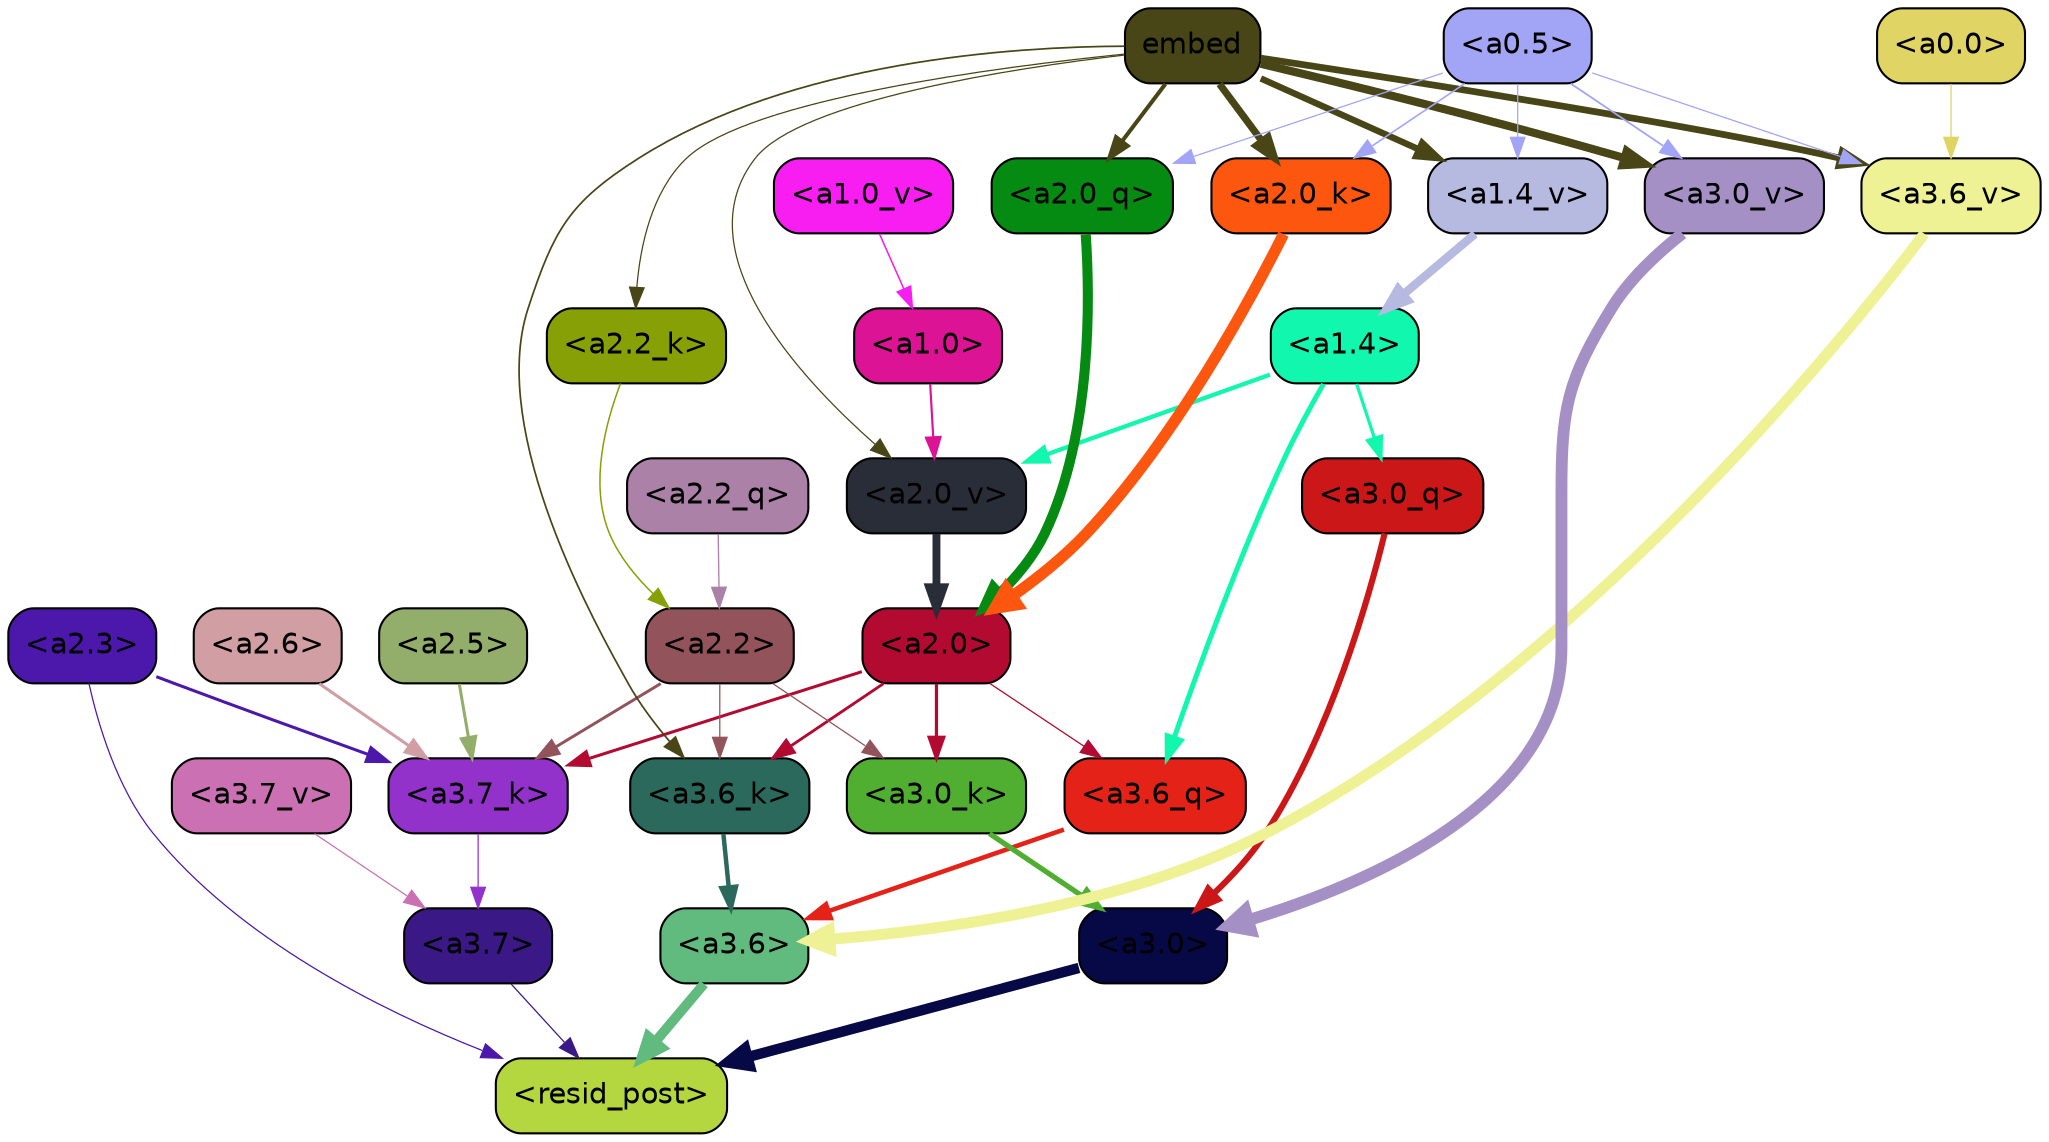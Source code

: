 strict digraph "" {
	graph [bgcolor=transparent,
		layout=dot,
		overlap=false,
		splines=true
	];
	"<a3.7>"	[color=black,
		fillcolor="#3a1885",
		fontname=Helvetica,
		shape=box,
		style="filled, rounded"];
	"<resid_post>"	[color=black,
		fillcolor="#b4d740",
		fontname=Helvetica,
		shape=box,
		style="filled, rounded"];
	"<a3.7>" -> "<resid_post>"	[color="#3a1885",
		penwidth=0.6];
	"<a3.6>"	[color=black,
		fillcolor="#62bb7e",
		fontname=Helvetica,
		shape=box,
		style="filled, rounded"];
	"<a3.6>" -> "<resid_post>"	[color="#62bb7e",
		penwidth=4.749041676521301];
	"<a3.0>"	[color=black,
		fillcolor="#060945",
		fontname=Helvetica,
		shape=box,
		style="filled, rounded"];
	"<a3.0>" -> "<resid_post>"	[color="#060945",
		penwidth=5.004215121269226];
	"<a2.3>"	[color=black,
		fillcolor="#4c18ac",
		fontname=Helvetica,
		shape=box,
		style="filled, rounded"];
	"<a2.3>" -> "<resid_post>"	[color="#4c18ac",
		penwidth=0.6];
	"<a3.7_k>"	[color=black,
		fillcolor="#9331cb",
		fontname=Helvetica,
		shape=box,
		style="filled, rounded"];
	"<a2.3>" -> "<a3.7_k>"	[color="#4c18ac",
		penwidth=1.4559586644172668];
	"<a3.6_q>"	[color=black,
		fillcolor="#e52218",
		fontname=Helvetica,
		shape=box,
		style="filled, rounded"];
	"<a3.6_q>" -> "<a3.6>"	[color="#e52218",
		penwidth=2.199681341648102];
	"<a3.0_q>"	[color=black,
		fillcolor="#cb1718",
		fontname=Helvetica,
		shape=box,
		style="filled, rounded"];
	"<a3.0_q>" -> "<a3.0>"	[color="#cb1718",
		penwidth=2.9459195733070374];
	"<a3.7_k>" -> "<a3.7>"	[color="#9331cb",
		penwidth=0.6];
	"<a3.6_k>"	[color=black,
		fillcolor="#2a695c",
		fontname=Helvetica,
		shape=box,
		style="filled, rounded"];
	"<a3.6_k>" -> "<a3.6>"	[color="#2a695c",
		penwidth=2.13908451795578];
	"<a3.0_k>"	[color=black,
		fillcolor="#50ae31",
		fontname=Helvetica,
		shape=box,
		style="filled, rounded"];
	"<a3.0_k>" -> "<a3.0>"	[color="#50ae31",
		penwidth=2.520303964614868];
	"<a3.7_v>"	[color=black,
		fillcolor="#cc70b4",
		fontname=Helvetica,
		shape=box,
		style="filled, rounded"];
	"<a3.7_v>" -> "<a3.7>"	[color="#cc70b4",
		penwidth=0.6];
	"<a3.6_v>"	[color=black,
		fillcolor="#eff294",
		fontname=Helvetica,
		shape=box,
		style="filled, rounded"];
	"<a3.6_v>" -> "<a3.6>"	[color="#eff294",
		penwidth=5.297133803367615];
	"<a3.0_v>"	[color=black,
		fillcolor="#a590c6",
		fontname=Helvetica,
		shape=box,
		style="filled, rounded"];
	"<a3.0_v>" -> "<a3.0>"	[color="#a590c6",
		penwidth=5.680712580680847];
	"<a2.0>"	[color=black,
		fillcolor="#b20a31",
		fontname=Helvetica,
		shape=box,
		style="filled, rounded"];
	"<a2.0>" -> "<a3.6_q>"	[color="#b20a31",
		penwidth=0.6];
	"<a2.0>" -> "<a3.7_k>"	[color="#b20a31",
		penwidth=1.4582423567771912];
	"<a2.0>" -> "<a3.6_k>"	[color="#b20a31",
		penwidth=1.3792681694030762];
	"<a2.0>" -> "<a3.0_k>"	[color="#b20a31",
		penwidth=1.5433646440505981];
	"<a1.4>"	[color=black,
		fillcolor="#11f7ad",
		fontname=Helvetica,
		shape=box,
		style="filled, rounded"];
	"<a1.4>" -> "<a3.6_q>"	[color="#11f7ad",
		penwidth=2.407962203025818];
	"<a1.4>" -> "<a3.0_q>"	[color="#11f7ad",
		penwidth=1.5490156412124634];
	"<a2.0_v>"	[color=black,
		fillcolor="#292d38",
		fontname=Helvetica,
		shape=box,
		style="filled, rounded"];
	"<a1.4>" -> "<a2.0_v>"	[color="#11f7ad",
		penwidth=2.058677911758423];
	"<a2.6>"	[color=black,
		fillcolor="#d09ea3",
		fontname=Helvetica,
		shape=box,
		style="filled, rounded"];
	"<a2.6>" -> "<a3.7_k>"	[color="#d09ea3",
		penwidth=1.468173325061798];
	"<a2.5>"	[color=black,
		fillcolor="#93ad6a",
		fontname=Helvetica,
		shape=box,
		style="filled, rounded"];
	"<a2.5>" -> "<a3.7_k>"	[color="#93ad6a",
		penwidth=1.457568109035492];
	"<a2.2>"	[color=black,
		fillcolor="#93535a",
		fontname=Helvetica,
		shape=box,
		style="filled, rounded"];
	"<a2.2>" -> "<a3.7_k>"	[color="#93535a",
		penwidth=1.4199435114860535];
	"<a2.2>" -> "<a3.6_k>"	[color="#93535a",
		penwidth=0.6];
	"<a2.2>" -> "<a3.0_k>"	[color="#93535a",
		penwidth=0.6];
	embed	[color=black,
		fillcolor="#484617",
		fontname=Helvetica,
		shape=box,
		style="filled, rounded"];
	embed -> "<a3.6_k>"	[color="#484617",
		penwidth=0.8273519277572632];
	embed -> "<a3.6_v>"	[color="#484617",
		penwidth=3.2414157912135124];
	embed -> "<a3.0_v>"	[color="#484617",
		penwidth=3.929257571697235];
	"<a2.0_q>"	[color=black,
		fillcolor="#058a12",
		fontname=Helvetica,
		shape=box,
		style="filled, rounded"];
	embed -> "<a2.0_q>"	[color="#484617",
		penwidth=1.9435837268829346];
	"<a2.2_k>"	[color=black,
		fillcolor="#86a005",
		fontname=Helvetica,
		shape=box,
		style="filled, rounded"];
	embed -> "<a2.2_k>"	[color="#484617",
		penwidth=0.6];
	"<a2.0_k>"	[color=black,
		fillcolor="#fc560f",
		fontname=Helvetica,
		shape=box,
		style="filled, rounded"];
	embed -> "<a2.0_k>"	[color="#484617",
		penwidth=3.4579111337661743];
	embed -> "<a2.0_v>"	[color="#484617",
		penwidth=0.6];
	"<a1.4_v>"	[color=black,
		fillcolor="#b7bae0",
		fontname=Helvetica,
		shape=box,
		style="filled, rounded"];
	embed -> "<a1.4_v>"	[color="#484617",
		penwidth=3.0905416011810303];
	"<a0.5>"	[color=black,
		fillcolor="#a2a4f5",
		fontname=Helvetica,
		shape=box,
		style="filled, rounded"];
	"<a0.5>" -> "<a3.6_v>"	[color="#a2a4f5",
		penwidth=0.6];
	"<a0.5>" -> "<a3.0_v>"	[color="#a2a4f5",
		penwidth=0.8535017371177673];
	"<a0.5>" -> "<a2.0_q>"	[color="#a2a4f5",
		penwidth=0.6];
	"<a0.5>" -> "<a2.0_k>"	[color="#a2a4f5",
		penwidth=0.7646331787109375];
	"<a0.5>" -> "<a1.4_v>"	[color="#a2a4f5",
		penwidth=0.6];
	"<a0.0>"	[color=black,
		fillcolor="#dfd464",
		fontname=Helvetica,
		shape=box,
		style="filled, rounded"];
	"<a0.0>" -> "<a3.6_v>"	[color="#dfd464",
		penwidth=0.6];
	"<a2.2_q>"	[color=black,
		fillcolor="#ab81a8",
		fontname=Helvetica,
		shape=box,
		style="filled, rounded"];
	"<a2.2_q>" -> "<a2.2>"	[color="#ab81a8",
		penwidth=0.6301735639572144];
	"<a2.0_q>" -> "<a2.0>"	[color="#058a12",
		penwidth=4.832814455032349];
	"<a2.2_k>" -> "<a2.2>"	[color="#86a005",
		penwidth=0.7200896441936493];
	"<a2.0_k>" -> "<a2.0>"	[color="#fc560f",
		penwidth=5.423068851232529];
	"<a2.0_v>" -> "<a2.0>"	[color="#292d38",
		penwidth=3.7890332341194153];
	"<a1.0>"	[color=black,
		fillcolor="#dc1394",
		fontname=Helvetica,
		shape=box,
		style="filled, rounded"];
	"<a1.0>" -> "<a2.0_v>"	[color="#dc1394",
		penwidth=1.041085124015808];
	"<a1.4_v>" -> "<a1.4>"	[color="#b7bae0",
		penwidth=4.065267086029053];
	"<a1.0_v>"	[color=black,
		fillcolor="#f81df1",
		fontname=Helvetica,
		shape=box,
		style="filled, rounded"];
	"<a1.0_v>" -> "<a1.0>"	[color="#f81df1",
		penwidth=0.7517843246459961];
}
